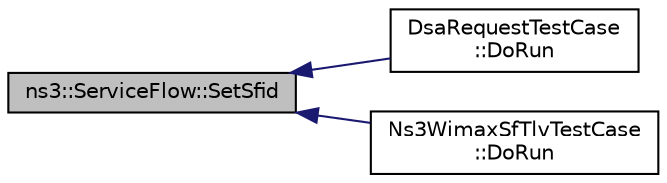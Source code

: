 digraph "ns3::ServiceFlow::SetSfid"
{
  edge [fontname="Helvetica",fontsize="10",labelfontname="Helvetica",labelfontsize="10"];
  node [fontname="Helvetica",fontsize="10",shape=record];
  rankdir="LR";
  Node1 [label="ns3::ServiceFlow::SetSfid",height=0.2,width=0.4,color="black", fillcolor="grey75", style="filled", fontcolor="black"];
  Node1 -> Node2 [dir="back",color="midnightblue",fontsize="10",style="solid"];
  Node2 [label="DsaRequestTestCase\l::DoRun",height=0.2,width=0.4,color="black", fillcolor="white", style="filled",URL="$de/da9/classDsaRequestTestCase.html#a03d674bc8be475390afde9769e45199c",tooltip="Implementation to actually run this TestCase. "];
  Node1 -> Node3 [dir="back",color="midnightblue",fontsize="10",style="solid"];
  Node3 [label="Ns3WimaxSfTlvTestCase\l::DoRun",height=0.2,width=0.4,color="black", fillcolor="white", style="filled",URL="$d2/d1f/classNs3WimaxSfTlvTestCase.html#a7133476eea0e8ec72406f996e5990c68",tooltip="Implementation to actually run this TestCase. "];
}
